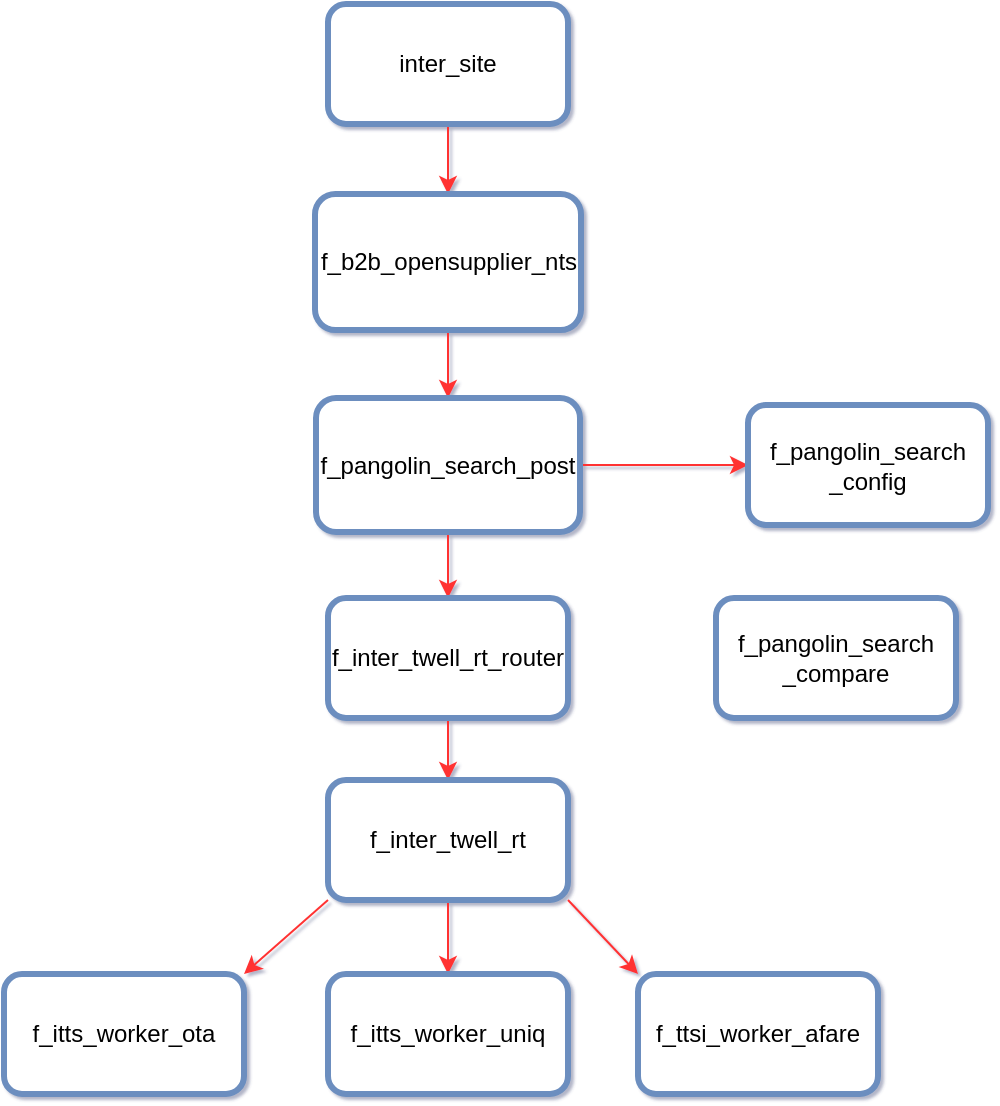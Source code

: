 <mxfile version="20.8.0" type="github">
  <diagram id="yWwvPQ7X9PmBNxhYb26-" name="第 1 页">
    <mxGraphModel dx="1026" dy="595" grid="0" gridSize="10" guides="1" tooltips="1" connect="1" arrows="1" fold="1" page="1" pageScale="1" pageWidth="1169" pageHeight="827" background="none" math="0" shadow="1">
      <root>
        <mxCell id="0" />
        <mxCell id="1" parent="0" />
        <mxCell id="gkbXlg4iuOP-h-BB81vP-10" style="edgeStyle=orthogonalEdgeStyle;rounded=1;orthogonalLoop=1;jettySize=auto;html=1;entryX=0.5;entryY=0;entryDx=0;entryDy=0;fontSize=12;strokeColor=#FF3333;" parent="1" source="gkbXlg4iuOP-h-BB81vP-1" target="gkbXlg4iuOP-h-BB81vP-2" edge="1">
          <mxGeometry relative="1" as="geometry" />
        </mxCell>
        <mxCell id="gkbXlg4iuOP-h-BB81vP-1" value="inter_site" style="rounded=1;whiteSpace=wrap;html=1;strokeWidth=3;strokeColor=#6c8ebf;fillColor=#FFFFFF;" parent="1" vertex="1">
          <mxGeometry x="408" y="49" width="120" height="60" as="geometry" />
        </mxCell>
        <mxCell id="gkbXlg4iuOP-h-BB81vP-11" style="edgeStyle=orthogonalEdgeStyle;rounded=1;orthogonalLoop=1;jettySize=auto;html=1;entryX=0.5;entryY=0;entryDx=0;entryDy=0;strokeColor=#FF3333;fontSize=12;" parent="1" source="gkbXlg4iuOP-h-BB81vP-2" target="gkbXlg4iuOP-h-BB81vP-3" edge="1">
          <mxGeometry relative="1" as="geometry" />
        </mxCell>
        <mxCell id="gkbXlg4iuOP-h-BB81vP-2" value="&lt;font style=&quot;font-size: 12px;&quot;&gt;f_b2b_opensupplier_nts&lt;/font&gt;" style="rounded=1;whiteSpace=wrap;html=1;strokeWidth=3;strokeColor=#6c8ebf;fillColor=#FFFFFF;" parent="1" vertex="1">
          <mxGeometry x="401.5" y="144" width="133" height="68" as="geometry" />
        </mxCell>
        <mxCell id="gkbXlg4iuOP-h-BB81vP-12" style="edgeStyle=orthogonalEdgeStyle;rounded=1;orthogonalLoop=1;jettySize=auto;html=1;entryX=0.5;entryY=0;entryDx=0;entryDy=0;strokeColor=#FF3333;fontSize=12;" parent="1" source="gkbXlg4iuOP-h-BB81vP-3" target="gkbXlg4iuOP-h-BB81vP-4" edge="1">
          <mxGeometry relative="1" as="geometry" />
        </mxCell>
        <mxCell id="ouYhvlmCcQxhkFoFX1Il-1" style="edgeStyle=orthogonalEdgeStyle;rounded=0;orthogonalLoop=1;jettySize=auto;html=1;entryX=0;entryY=0.5;entryDx=0;entryDy=0;strokeColor=#FF3333;" edge="1" parent="1" source="gkbXlg4iuOP-h-BB81vP-3" target="gkbXlg4iuOP-h-BB81vP-9">
          <mxGeometry relative="1" as="geometry" />
        </mxCell>
        <mxCell id="gkbXlg4iuOP-h-BB81vP-3" value="f_pangolin_search_post" style="rounded=1;whiteSpace=wrap;html=1;strokeWidth=3;strokeColor=#6c8ebf;fillColor=#FFFFFF;" parent="1" vertex="1">
          <mxGeometry x="402" y="246" width="132" height="67" as="geometry" />
        </mxCell>
        <mxCell id="gkbXlg4iuOP-h-BB81vP-13" style="edgeStyle=orthogonalEdgeStyle;rounded=1;orthogonalLoop=1;jettySize=auto;html=1;entryX=0.5;entryY=0;entryDx=0;entryDy=0;strokeColor=#FF3333;fontSize=12;" parent="1" source="gkbXlg4iuOP-h-BB81vP-4" target="gkbXlg4iuOP-h-BB81vP-5" edge="1">
          <mxGeometry relative="1" as="geometry" />
        </mxCell>
        <mxCell id="gkbXlg4iuOP-h-BB81vP-4" value="f_inter_twell_rt_router" style="rounded=1;whiteSpace=wrap;html=1;strokeWidth=3;strokeColor=#6c8ebf;fillColor=#FFFFFF;" parent="1" vertex="1">
          <mxGeometry x="408" y="346" width="120" height="60" as="geometry" />
        </mxCell>
        <mxCell id="gkbXlg4iuOP-h-BB81vP-14" style="edgeStyle=orthogonalEdgeStyle;rounded=1;orthogonalLoop=1;jettySize=auto;html=1;entryX=0.5;entryY=0;entryDx=0;entryDy=0;strokeColor=#FF3333;fontSize=12;" parent="1" source="gkbXlg4iuOP-h-BB81vP-5" target="gkbXlg4iuOP-h-BB81vP-7" edge="1">
          <mxGeometry relative="1" as="geometry" />
        </mxCell>
        <mxCell id="gkbXlg4iuOP-h-BB81vP-5" value="f_inter_twell_rt" style="rounded=1;whiteSpace=wrap;html=1;strokeWidth=3;strokeColor=#6c8ebf;fillColor=#FFFFFF;" parent="1" vertex="1">
          <mxGeometry x="408" y="437" width="120" height="60" as="geometry" />
        </mxCell>
        <mxCell id="gkbXlg4iuOP-h-BB81vP-6" value="f_itts_worker_ota" style="rounded=1;whiteSpace=wrap;html=1;strokeWidth=3;strokeColor=#6c8ebf;fillColor=#FFFFFF;" parent="1" vertex="1">
          <mxGeometry x="246" y="534" width="120" height="60" as="geometry" />
        </mxCell>
        <mxCell id="gkbXlg4iuOP-h-BB81vP-7" value="f_itts_worker_uniq" style="rounded=1;whiteSpace=wrap;html=1;strokeWidth=3;strokeColor=#6c8ebf;fillColor=#FFFFFF;" parent="1" vertex="1">
          <mxGeometry x="408" y="534" width="120" height="60" as="geometry" />
        </mxCell>
        <mxCell id="gkbXlg4iuOP-h-BB81vP-8" value="f_ttsi_worker_afare" style="rounded=1;whiteSpace=wrap;html=1;strokeWidth=3;strokeColor=#6c8ebf;fillColor=#FFFFFF;" parent="1" vertex="1">
          <mxGeometry x="563" y="534" width="120" height="60" as="geometry" />
        </mxCell>
        <mxCell id="gkbXlg4iuOP-h-BB81vP-9" value="f_pangolin_search&lt;br&gt;_config" style="rounded=1;whiteSpace=wrap;html=1;strokeWidth=3;strokeColor=#6c8ebf;fillColor=#FFFFFF;" parent="1" vertex="1">
          <mxGeometry x="618" y="249.5" width="120" height="60" as="geometry" />
        </mxCell>
        <mxCell id="gkbXlg4iuOP-h-BB81vP-17" value="" style="endArrow=classic;html=1;rounded=0;strokeColor=#FF3333;fontSize=12;exitX=0;exitY=1;exitDx=0;exitDy=0;entryX=1;entryY=0;entryDx=0;entryDy=0;" parent="1" source="gkbXlg4iuOP-h-BB81vP-5" target="gkbXlg4iuOP-h-BB81vP-6" edge="1">
          <mxGeometry width="50" height="50" relative="1" as="geometry">
            <mxPoint x="287" y="487" as="sourcePoint" />
            <mxPoint x="337" y="437" as="targetPoint" />
          </mxGeometry>
        </mxCell>
        <mxCell id="gkbXlg4iuOP-h-BB81vP-18" value="" style="endArrow=classic;html=1;rounded=0;strokeColor=#FF3333;fontSize=12;exitX=1;exitY=1;exitDx=0;exitDy=0;entryX=0;entryY=0;entryDx=0;entryDy=0;" parent="1" source="gkbXlg4iuOP-h-BB81vP-5" target="gkbXlg4iuOP-h-BB81vP-8" edge="1">
          <mxGeometry width="50" height="50" relative="1" as="geometry">
            <mxPoint x="552" y="513" as="sourcePoint" />
            <mxPoint x="602" y="463" as="targetPoint" />
          </mxGeometry>
        </mxCell>
        <mxCell id="gkbXlg4iuOP-h-BB81vP-19" value="f_pangolin_search&lt;br&gt;_compare" style="rounded=1;whiteSpace=wrap;html=1;strokeWidth=3;strokeColor=#6c8ebf;fillColor=#FFFFFF;" parent="1" vertex="1">
          <mxGeometry x="602" y="346" width="120" height="60" as="geometry" />
        </mxCell>
      </root>
    </mxGraphModel>
  </diagram>
</mxfile>
